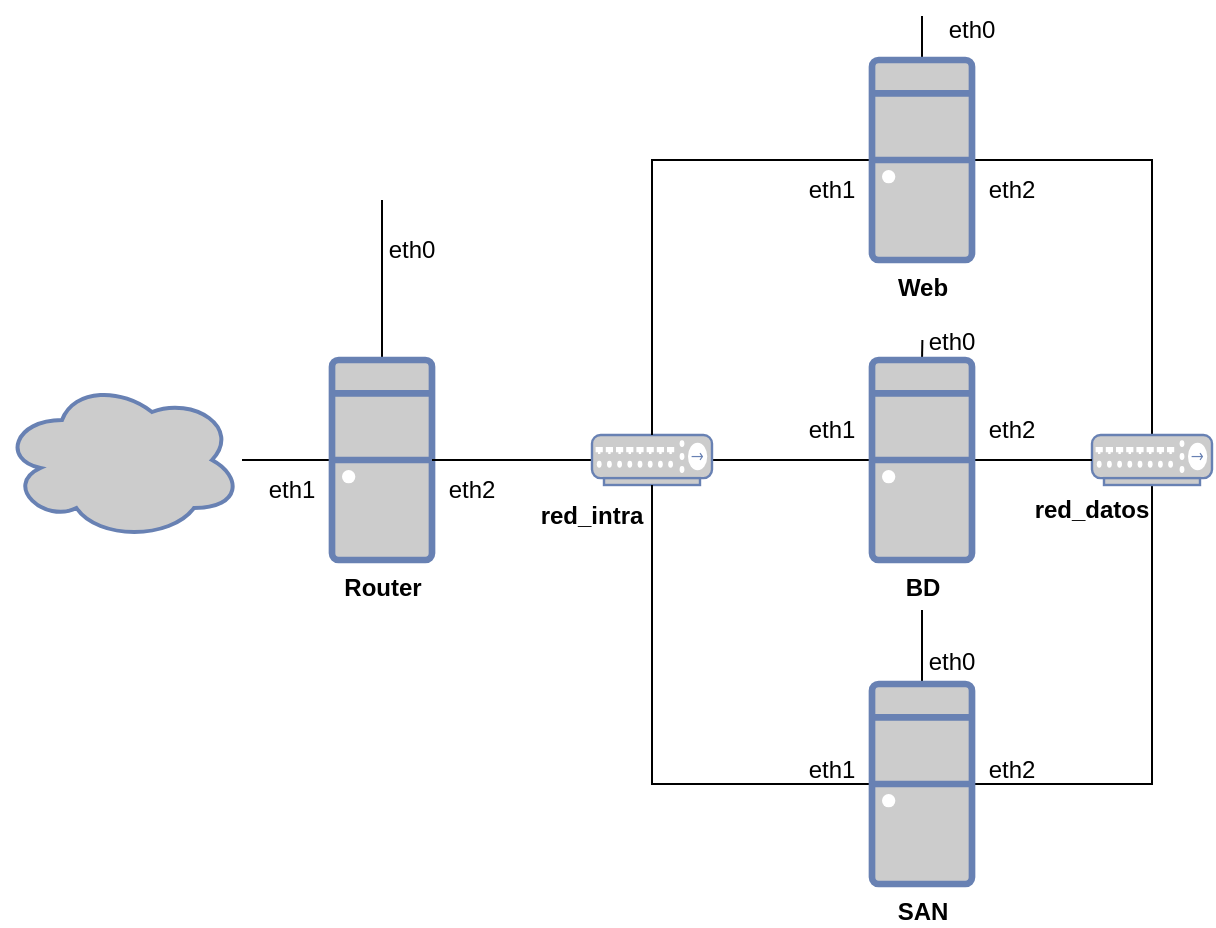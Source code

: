 <mxfile version="24.7.16">
  <diagram name="Página-1" id="IPbVYzYt1YqHGAzCNpvw">
    <mxGraphModel dx="1405" dy="809" grid="1" gridSize="10" guides="1" tooltips="1" connect="1" arrows="1" fold="1" page="1" pageScale="1" pageWidth="1169" pageHeight="827" math="0" shadow="0">
      <root>
        <mxCell id="0" />
        <mxCell id="1" parent="0" />
        <mxCell id="o6lBdiqdc_8uNh42KdUO-18" value="" style="edgeStyle=orthogonalEdgeStyle;rounded=0;orthogonalLoop=1;jettySize=auto;html=1;endArrow=none;endFill=0;" parent="1" source="o6lBdiqdc_8uNh42KdUO-1" target="o6lBdiqdc_8uNh42KdUO-17" edge="1">
          <mxGeometry relative="1" as="geometry" />
        </mxCell>
        <mxCell id="o6lBdiqdc_8uNh42KdUO-20" value="" style="edgeStyle=orthogonalEdgeStyle;rounded=0;orthogonalLoop=1;jettySize=auto;html=1;endArrow=none;endFill=0;" parent="1" source="o6lBdiqdc_8uNh42KdUO-1" edge="1">
          <mxGeometry relative="1" as="geometry">
            <mxPoint x="315" y="140" as="targetPoint" />
          </mxGeometry>
        </mxCell>
        <mxCell id="o6lBdiqdc_8uNh42KdUO-1" value="&lt;b&gt;&lt;font color=&quot;#000000&quot;&gt;Router&lt;/font&gt;&lt;/b&gt;" style="fontColor=#0066CC;verticalAlign=top;verticalLabelPosition=bottom;labelPosition=center;align=center;html=1;outlineConnect=0;fillColor=#CCCCCC;strokeColor=#6881B3;gradientColor=none;gradientDirection=north;strokeWidth=2;shape=mxgraph.networks.desktop_pc;" parent="1" vertex="1">
          <mxGeometry x="290" y="220" width="50" height="100" as="geometry" />
        </mxCell>
        <mxCell id="o6lBdiqdc_8uNh42KdUO-5" value="" style="edgeStyle=orthogonalEdgeStyle;rounded=0;orthogonalLoop=1;jettySize=auto;html=1;endArrow=none;endFill=0;" parent="1" source="o6lBdiqdc_8uNh42KdUO-4" target="o6lBdiqdc_8uNh42KdUO-1" edge="1">
          <mxGeometry relative="1" as="geometry" />
        </mxCell>
        <mxCell id="dM-UdcAbZzsgwbRujOSQ-4" value="" style="edgeStyle=orthogonalEdgeStyle;rounded=0;orthogonalLoop=1;jettySize=auto;html=1;endArrow=none;endFill=0;" edge="1" parent="1" source="o6lBdiqdc_8uNh42KdUO-4" target="dM-UdcAbZzsgwbRujOSQ-2">
          <mxGeometry relative="1" as="geometry" />
        </mxCell>
        <mxCell id="o6lBdiqdc_8uNh42KdUO-4" value="" style="fontColor=#0066CC;verticalAlign=top;verticalLabelPosition=bottom;labelPosition=center;align=center;html=1;outlineConnect=0;fillColor=#CCCCCC;strokeColor=#6881B3;gradientColor=none;gradientDirection=north;strokeWidth=2;shape=mxgraph.networks.hub;" parent="1" vertex="1">
          <mxGeometry x="420" y="257.5" width="60" height="25" as="geometry" />
        </mxCell>
        <mxCell id="o6lBdiqdc_8uNh42KdUO-9" value="" style="edgeStyle=orthogonalEdgeStyle;rounded=0;orthogonalLoop=1;jettySize=auto;html=1;endArrow=none;endFill=0;" parent="1" source="o6lBdiqdc_8uNh42KdUO-6" target="o6lBdiqdc_8uNh42KdUO-4" edge="1">
          <mxGeometry relative="1" as="geometry">
            <mxPoint x="480" y="200" as="targetPoint" />
          </mxGeometry>
        </mxCell>
        <mxCell id="o6lBdiqdc_8uNh42KdUO-14" value="" style="edgeStyle=orthogonalEdgeStyle;rounded=0;orthogonalLoop=1;jettySize=auto;html=1;endArrow=none;endFill=0;entryX=0.5;entryY=0;entryDx=0;entryDy=0;entryPerimeter=0;" parent="1" source="o6lBdiqdc_8uNh42KdUO-6" target="o6lBdiqdc_8uNh42KdUO-12" edge="1">
          <mxGeometry relative="1" as="geometry">
            <mxPoint x="700" y="200" as="targetPoint" />
          </mxGeometry>
        </mxCell>
        <mxCell id="o6lBdiqdc_8uNh42KdUO-22" value="" style="edgeStyle=orthogonalEdgeStyle;rounded=0;orthogonalLoop=1;jettySize=auto;html=1;endArrow=none;endFill=0;" parent="1" edge="1">
          <mxGeometry relative="1" as="geometry">
            <mxPoint x="585" y="79" as="targetPoint" />
            <mxPoint x="585" y="48" as="sourcePoint" />
          </mxGeometry>
        </mxCell>
        <mxCell id="o6lBdiqdc_8uNh42KdUO-6" value="&lt;b&gt;&lt;font color=&quot;#000000&quot;&gt;Web&lt;/font&gt;&lt;/b&gt;" style="fontColor=#0066CC;verticalAlign=top;verticalLabelPosition=bottom;labelPosition=center;align=center;html=1;outlineConnect=0;fillColor=#CCCCCC;strokeColor=#6881B3;gradientColor=none;gradientDirection=north;strokeWidth=2;shape=mxgraph.networks.desktop_pc;" parent="1" vertex="1">
          <mxGeometry x="560" y="70" width="50" height="100" as="geometry" />
        </mxCell>
        <mxCell id="o6lBdiqdc_8uNh42KdUO-11" value="" style="edgeStyle=orthogonalEdgeStyle;rounded=0;orthogonalLoop=1;jettySize=auto;html=1;endArrow=none;endFill=0;" parent="1" source="o6lBdiqdc_8uNh42KdUO-7" target="o6lBdiqdc_8uNh42KdUO-4" edge="1">
          <mxGeometry relative="1" as="geometry">
            <mxPoint x="515" y="350" as="targetPoint" />
          </mxGeometry>
        </mxCell>
        <mxCell id="o6lBdiqdc_8uNh42KdUO-16" value="" style="edgeStyle=orthogonalEdgeStyle;rounded=0;orthogonalLoop=1;jettySize=auto;html=1;endArrow=none;endFill=0;entryX=0.5;entryY=1;entryDx=0;entryDy=0;entryPerimeter=0;" parent="1" source="o6lBdiqdc_8uNh42KdUO-7" target="o6lBdiqdc_8uNh42KdUO-12" edge="1">
          <mxGeometry relative="1" as="geometry">
            <mxPoint x="655" y="350" as="targetPoint" />
          </mxGeometry>
        </mxCell>
        <mxCell id="o6lBdiqdc_8uNh42KdUO-23" value="" style="edgeStyle=orthogonalEdgeStyle;rounded=0;orthogonalLoop=1;jettySize=auto;html=1;endArrow=none;endFill=0;exitX=0.5;exitY=0;exitDx=0;exitDy=0;exitPerimeter=0;" parent="1" source="o6lBdiqdc_8uNh42KdUO-7" edge="1">
          <mxGeometry relative="1" as="geometry">
            <mxPoint x="585" y="345" as="targetPoint" />
            <mxPoint x="585" y="445" as="sourcePoint" />
          </mxGeometry>
        </mxCell>
        <mxCell id="o6lBdiqdc_8uNh42KdUO-7" value="&lt;font color=&quot;#000000&quot;&gt;&lt;b&gt;SAN&lt;/b&gt;&lt;/font&gt;" style="fontColor=#0066CC;verticalAlign=top;verticalLabelPosition=bottom;labelPosition=center;align=center;html=1;outlineConnect=0;fillColor=#CCCCCC;strokeColor=#6881B3;gradientColor=none;gradientDirection=north;strokeWidth=2;shape=mxgraph.networks.desktop_pc;" parent="1" vertex="1">
          <mxGeometry x="560" y="382" width="50" height="100" as="geometry" />
        </mxCell>
        <mxCell id="o6lBdiqdc_8uNh42KdUO-12" value="" style="fontColor=#0066CC;verticalAlign=top;verticalLabelPosition=bottom;labelPosition=center;align=center;html=1;outlineConnect=0;fillColor=#CCCCCC;strokeColor=#6881B3;gradientColor=none;gradientDirection=north;strokeWidth=2;shape=mxgraph.networks.hub;" parent="1" vertex="1">
          <mxGeometry x="670" y="257.5" width="60" height="25" as="geometry" />
        </mxCell>
        <mxCell id="o6lBdiqdc_8uNh42KdUO-17" value="" style="ellipse;shape=cloud;whiteSpace=wrap;html=1;verticalAlign=top;fillColor=#CCCCCC;strokeColor=#6881B3;fontColor=#0066CC;gradientColor=none;gradientDirection=north;strokeWidth=2;" parent="1" vertex="1">
          <mxGeometry x="125" y="230" width="120" height="80" as="geometry" />
        </mxCell>
        <mxCell id="o6lBdiqdc_8uNh42KdUO-24" value="eth0" style="text;strokeColor=none;align=center;fillColor=none;html=1;verticalAlign=middle;whiteSpace=wrap;rounded=0;" parent="1" vertex="1">
          <mxGeometry x="300" y="150" width="60" height="30" as="geometry" />
        </mxCell>
        <mxCell id="o6lBdiqdc_8uNh42KdUO-25" value="eth0" style="text;strokeColor=none;align=center;fillColor=none;html=1;verticalAlign=middle;whiteSpace=wrap;rounded=0;" parent="1" vertex="1">
          <mxGeometry x="580" y="40" width="60" height="30" as="geometry" />
        </mxCell>
        <mxCell id="o6lBdiqdc_8uNh42KdUO-26" value="eth0" style="text;strokeColor=none;align=center;fillColor=none;html=1;verticalAlign=middle;whiteSpace=wrap;rounded=0;" parent="1" vertex="1">
          <mxGeometry x="570" y="356" width="60" height="30" as="geometry" />
        </mxCell>
        <mxCell id="o6lBdiqdc_8uNh42KdUO-27" value="eth1" style="text;strokeColor=none;align=center;fillColor=none;html=1;verticalAlign=middle;whiteSpace=wrap;rounded=0;" parent="1" vertex="1">
          <mxGeometry x="240" y="270" width="60" height="30" as="geometry" />
        </mxCell>
        <mxCell id="o6lBdiqdc_8uNh42KdUO-28" value="eth2" style="text;strokeColor=none;align=center;fillColor=none;html=1;verticalAlign=middle;whiteSpace=wrap;rounded=0;" parent="1" vertex="1">
          <mxGeometry x="330" y="270" width="60" height="30" as="geometry" />
        </mxCell>
        <mxCell id="o6lBdiqdc_8uNh42KdUO-29" value="eth1" style="text;strokeColor=none;align=center;fillColor=none;html=1;verticalAlign=middle;whiteSpace=wrap;rounded=0;" parent="1" vertex="1">
          <mxGeometry x="510" y="120" width="60" height="30" as="geometry" />
        </mxCell>
        <mxCell id="o6lBdiqdc_8uNh42KdUO-30" value="eth1" style="text;strokeColor=none;align=center;fillColor=none;html=1;verticalAlign=middle;whiteSpace=wrap;rounded=0;" parent="1" vertex="1">
          <mxGeometry x="510" y="410" width="60" height="30" as="geometry" />
        </mxCell>
        <mxCell id="o6lBdiqdc_8uNh42KdUO-31" value="eth2" style="text;strokeColor=none;align=center;fillColor=none;html=1;verticalAlign=middle;whiteSpace=wrap;rounded=0;" parent="1" vertex="1">
          <mxGeometry x="600" y="120" width="60" height="30" as="geometry" />
        </mxCell>
        <mxCell id="o6lBdiqdc_8uNh42KdUO-32" value="eth2" style="text;strokeColor=none;align=center;fillColor=none;html=1;verticalAlign=middle;whiteSpace=wrap;rounded=0;" parent="1" vertex="1">
          <mxGeometry x="600" y="410" width="60" height="30" as="geometry" />
        </mxCell>
        <mxCell id="o6lBdiqdc_8uNh42KdUO-33" value="&lt;b&gt;red_intra&lt;/b&gt;" style="text;strokeColor=none;align=center;fillColor=none;html=1;verticalAlign=middle;whiteSpace=wrap;rounded=0;" parent="1" vertex="1">
          <mxGeometry x="390" y="282.5" width="60" height="30" as="geometry" />
        </mxCell>
        <mxCell id="o6lBdiqdc_8uNh42KdUO-34" value="&lt;b&gt;red_datos&lt;/b&gt;" style="text;strokeColor=none;align=center;fillColor=none;html=1;verticalAlign=middle;whiteSpace=wrap;rounded=0;" parent="1" vertex="1">
          <mxGeometry x="640" y="280" width="60" height="30" as="geometry" />
        </mxCell>
        <mxCell id="dM-UdcAbZzsgwbRujOSQ-5" value="" style="edgeStyle=orthogonalEdgeStyle;rounded=0;orthogonalLoop=1;jettySize=auto;html=1;entryX=0;entryY=0.5;entryDx=0;entryDy=0;entryPerimeter=0;endArrow=none;endFill=0;" edge="1" parent="1" source="dM-UdcAbZzsgwbRujOSQ-2" target="o6lBdiqdc_8uNh42KdUO-12">
          <mxGeometry relative="1" as="geometry" />
        </mxCell>
        <mxCell id="dM-UdcAbZzsgwbRujOSQ-8" style="edgeStyle=none;rounded=0;orthogonalLoop=1;jettySize=auto;html=1;exitX=0.5;exitY=0;exitDx=0;exitDy=0;exitPerimeter=0;endArrow=none;endFill=0;" edge="1" parent="1" source="dM-UdcAbZzsgwbRujOSQ-2">
          <mxGeometry relative="1" as="geometry">
            <mxPoint x="585.2" y="210" as="targetPoint" />
          </mxGeometry>
        </mxCell>
        <mxCell id="dM-UdcAbZzsgwbRujOSQ-2" value="&lt;font color=&quot;#000000&quot;&gt;&lt;b&gt;BD&lt;/b&gt;&lt;/font&gt;" style="fontColor=#0066CC;verticalAlign=top;verticalLabelPosition=bottom;labelPosition=center;align=center;html=1;outlineConnect=0;fillColor=#CCCCCC;strokeColor=#6881B3;gradientColor=none;gradientDirection=north;strokeWidth=2;shape=mxgraph.networks.desktop_pc;" vertex="1" parent="1">
          <mxGeometry x="560" y="220" width="50" height="100" as="geometry" />
        </mxCell>
        <mxCell id="dM-UdcAbZzsgwbRujOSQ-6" value="eth0" style="text;strokeColor=none;align=center;fillColor=none;html=1;verticalAlign=middle;whiteSpace=wrap;rounded=0;" vertex="1" parent="1">
          <mxGeometry x="570" y="196" width="60" height="30" as="geometry" />
        </mxCell>
        <mxCell id="dM-UdcAbZzsgwbRujOSQ-9" value="eth1" style="text;strokeColor=none;align=center;fillColor=none;html=1;verticalAlign=middle;whiteSpace=wrap;rounded=0;" vertex="1" parent="1">
          <mxGeometry x="510" y="240" width="60" height="30" as="geometry" />
        </mxCell>
        <mxCell id="dM-UdcAbZzsgwbRujOSQ-10" value="eth2" style="text;strokeColor=none;align=center;fillColor=none;html=1;verticalAlign=middle;whiteSpace=wrap;rounded=0;" vertex="1" parent="1">
          <mxGeometry x="600" y="240" width="60" height="30" as="geometry" />
        </mxCell>
      </root>
    </mxGraphModel>
  </diagram>
</mxfile>
